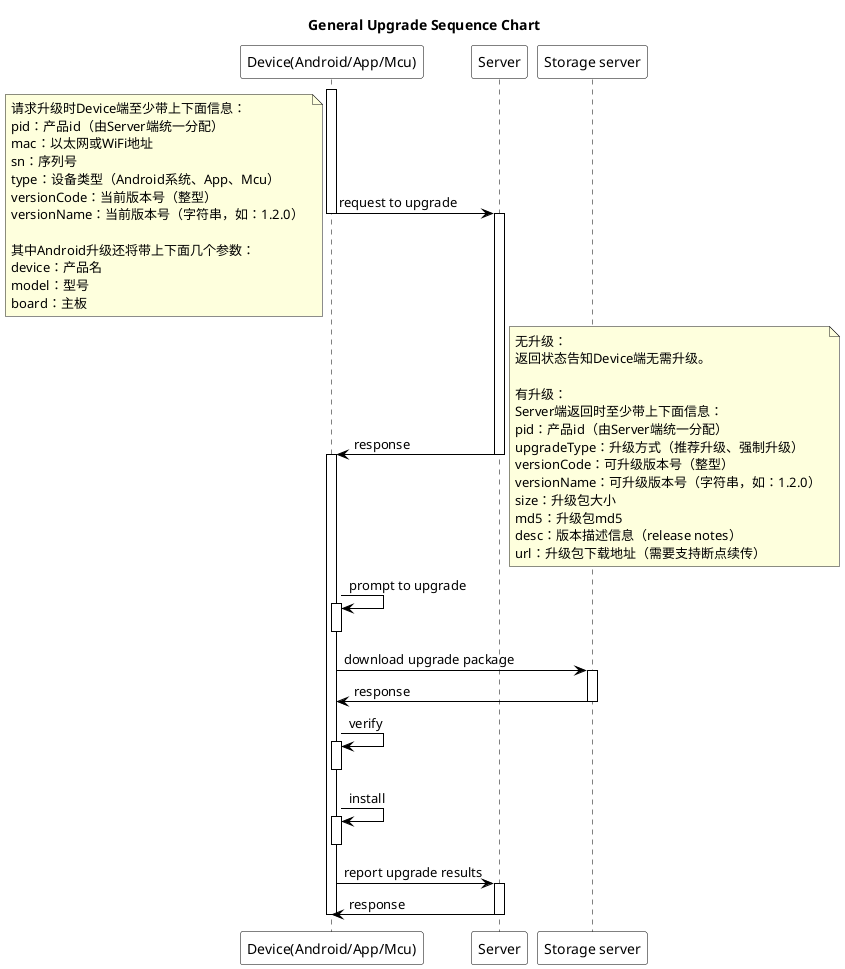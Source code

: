 @startuml
skinparam sequence {
	ArrowColor Black
	ActorBorderColor Black
	LifeLineBorderColor Black
	LifeLineBackgroundColor White

	ParticipantBorderColor Black
	ParticipantBackgroundColor White
	ParticipantFontColor Black

	BoxBorderColor Black
	BoxBackgroundColor Transparent

	GroupBorderColor Black
	GroupBackgroundColor White
}

title General Upgrade Sequence Chart

participant "Device(Android/App/Mcu)" as device
participant Server as server
participant "Storage server" as storage

activate device
device -> server:request to upgrade
deactivate device
activate server
note left:请求升级时Device端至少带上下面信息：\
\npid：产品id（由Server端统一分配） \
\nmac：以太网或WiFi地址 \
\nsn：序列号 \
\ntype：设备类型（Android系统、App、Mcu） \
\nversionCode：当前版本号（整型） \
\nversionName：当前版本号（字符串，如：1.2.0） \
\n\n其中Android升级还将带上下面几个参数： \
\ndevice：产品名 \
\nmodel：型号 \
\nboard：主板 \

server -> device:response
deactivate server
activate device
note right:无升级：\n返回状态告知Device端无需升级。\
\n\n有升级：\nServer端返回时至少带上下面信息：\
\npid：产品id（由Server端统一分配） \
\nupgradeType：升级方式（推荐升级、强制升级） \
\nversionCode：可升级版本号（整型） \
\nversionName：可升级版本号（字符串，如：1.2.0） \
\nsize：升级包大小 \
\nmd5：升级包md5 \
\ndesc：版本描述信息（release notes） \
\nurl：升级包下载地址（需要支持断点续传）\

device -> device:prompt to upgrade
activate device
deactivate device

device -> storage:download upgrade package
activate storage
storage -> device:response
deactivate storage
device -> device:verify
activate device
deactivate device
device -> device:install
activate device
deactivate device

device -> server:report upgrade results
activate server
server -> device:response
deactivate server

deactivate device

@enduml